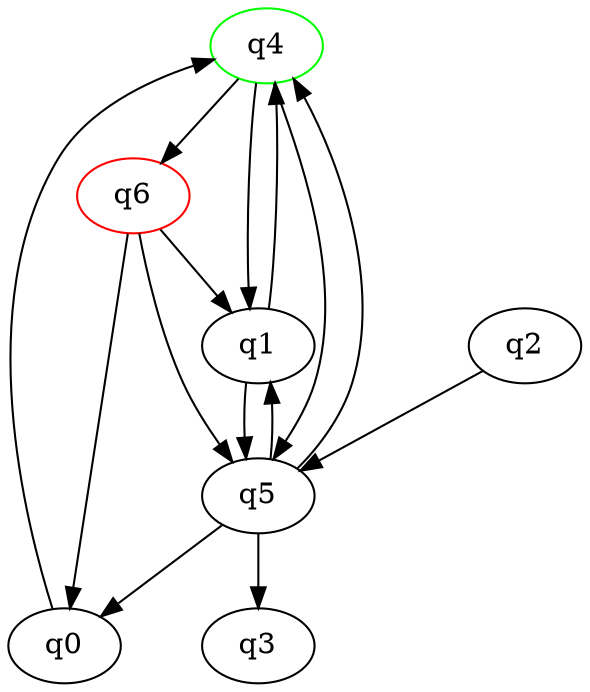 digraph A{
q4 [initial=1,color=green];
q6 [final=1,color=red];
q0 -> q4;
q1 -> q4;
q1 -> q5;
q2 -> q5;
q4 -> q1;
q4 -> q5;
q4 -> q6;
q5 -> q0;
q5 -> q1;
q5 -> q3;
q5 -> q4;
q6 -> q0;
q6 -> q1;
q6 -> q5;
}